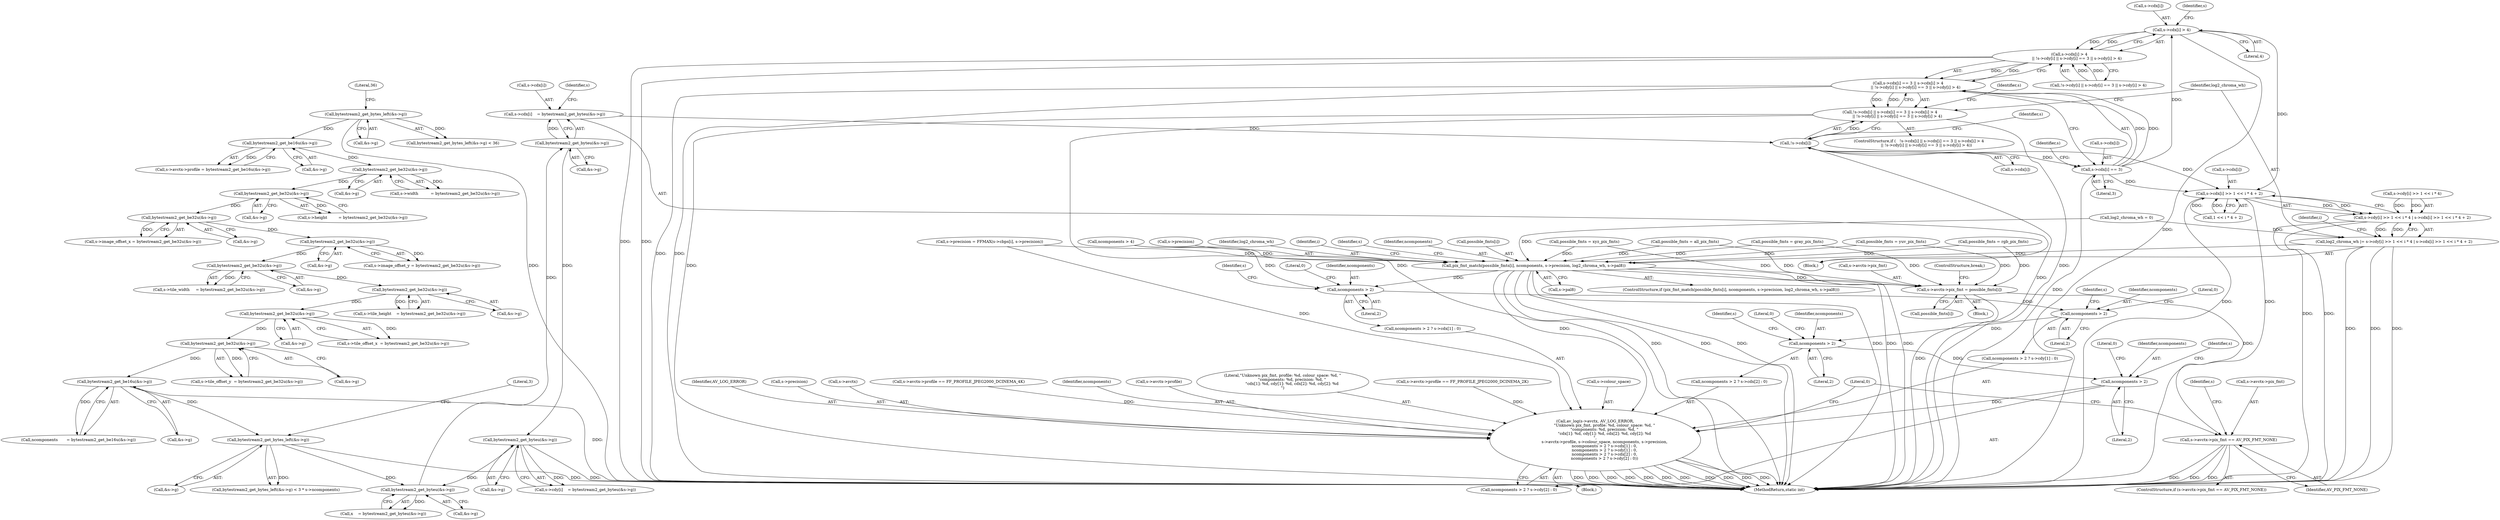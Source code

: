 digraph "0_FFmpeg_8bb11c3ca77b52e05a9ed1496a65f8a76e6e2d8f@array" {
"1000400" [label="(Call,s->cdx[i] > 4)"];
"1000392" [label="(Call,s->cdx[i] == 3)"];
"1000385" [label="(Call,!s->cdx[i])"];
"1000361" [label="(Call,s->cdx[i]    = bytestream2_get_byteu(&s->g))"];
"1000367" [label="(Call,bytestream2_get_byteu(&s->g))"];
"1000321" [label="(Call,bytestream2_get_byteu(&s->g))"];
"1000378" [label="(Call,bytestream2_get_byteu(&s->g))"];
"1000294" [label="(Call,bytestream2_get_bytes_left(&s->g))"];
"1000224" [label="(Call,bytestream2_get_be16u(&s->g))"];
"1000217" [label="(Call,bytestream2_get_be32u(&s->g))"];
"1000208" [label="(Call,bytestream2_get_be32u(&s->g))"];
"1000199" [label="(Call,bytestream2_get_be32u(&s->g))"];
"1000190" [label="(Call,bytestream2_get_be32u(&s->g))"];
"1000181" [label="(Call,bytestream2_get_be32u(&s->g))"];
"1000172" [label="(Call,bytestream2_get_be32u(&s->g))"];
"1000163" [label="(Call,bytestream2_get_be32u(&s->g))"];
"1000154" [label="(Call,bytestream2_get_be32u(&s->g))"];
"1000145" [label="(Call,bytestream2_get_be16u(&s->g))"];
"1000131" [label="(Call,bytestream2_get_bytes_left(&s->g))"];
"1000399" [label="(Call,s->cdx[i] > 4\n            || !s->cdy[i] || s->cdy[i] == 3 || s->cdy[i] > 4)"];
"1000391" [label="(Call,s->cdx[i] == 3 || s->cdx[i] > 4\n            || !s->cdy[i] || s->cdy[i] == 3 || s->cdy[i] > 4)"];
"1000384" [label="(Call,!s->cdx[i] || s->cdx[i] == 3 || s->cdx[i] > 4\n            || !s->cdy[i] || s->cdy[i] == 3 || s->cdy[i] > 4)"];
"1000452" [label="(Call,s->cdx[i] >> 1 << i * 4 + 2)"];
"1000440" [label="(Call,s->cdy[i] >> 1 << i * 4 | s->cdx[i] >> 1 << i * 4 + 2)"];
"1000438" [label="(Call,log2_chroma_wh |= s->cdy[i] >> 1 << i * 4 | s->cdx[i] >> 1 << i * 4 + 2)"];
"1000719" [label="(Call,pix_fmt_match(possible_fmts[i], ncomponents, s->precision, log2_chroma_wh, s->pal8))"];
"1000732" [label="(Call,s->avctx->pix_fmt = possible_fmts[i])"];
"1000743" [label="(Call,s->avctx->pix_fmt == AV_PIX_FMT_NONE)"];
"1000751" [label="(Call,av_log(s->avctx, AV_LOG_ERROR,\n               \"Unknown pix_fmt, profile: %d, colour_space: %d, \"\n               \"components: %d, precision: %d, \"\n               \"cdx[1]: %d, cdy[1]: %d, cdx[2]: %d, cdy[2]: %d\n\",\n               s->avctx->profile, s->colour_space, ncomponents, s->precision,\n               ncomponents > 2 ? s->cdx[1] : 0,\n               ncomponents > 2 ? s->cdy[1] : 0,\n               ncomponents > 2 ? s->cdx[2] : 0,\n               ncomponents > 2 ? s->cdy[2] : 0))"];
"1000770" [label="(Call,ncomponents > 2)"];
"1000780" [label="(Call,ncomponents > 2)"];
"1000790" [label="(Call,ncomponents > 2)"];
"1000800" [label="(Call,ncomponents > 2)"];
"1000182" [label="(Call,&s->g)"];
"1000385" [label="(Call,!s->cdx[i])"];
"1000741" [label="(ControlStructure,break;)"];
"1000362" [label="(Call,s->cdx[i])"];
"1000186" [label="(Call,s->tile_width     = bytestream2_get_be32u(&s->g))"];
"1000386" [label="(Call,s->cdx[i])"];
"1000213" [label="(Call,s->tile_offset_y  = bytestream2_get_be32u(&s->g))"];
"1000118" [label="(Call,log2_chroma_wh = 0)"];
"1000146" [label="(Call,&s->g)"];
"1000441" [label="(Call,s->cdy[i] >> 1 << i * 4)"];
"1000217" [label="(Call,bytestream2_get_be32u(&s->g))"];
"1000724" [label="(Call,s->precision)"];
"1000732" [label="(Call,s->avctx->pix_fmt = possible_fmts[i])"];
"1000753" [label="(Identifier,s)"];
"1000780" [label="(Call,ncomponents > 2)"];
"1000195" [label="(Call,s->tile_height    = bytestream2_get_be32u(&s->g))"];
"1000762" [label="(Call,s->colour_space)"];
"1000154" [label="(Call,bytestream2_get_be32u(&s->g))"];
"1000801" [label="(Identifier,ncomponents)"];
"1000132" [label="(Call,&s->g)"];
"1000145" [label="(Call,bytestream2_get_be16u(&s->g))"];
"1000800" [label="(Call,ncomponents > 2)"];
"1000209" [label="(Call,&s->g)"];
"1000395" [label="(Identifier,s)"];
"1000379" [label="(Call,&s->g)"];
"1000811" [label="(MethodReturn,static int)"];
"1000772" [label="(Literal,2)"];
"1000755" [label="(Identifier,AV_LOG_ERROR)"];
"1000791" [label="(Identifier,ncomponents)"];
"1000321" [label="(Call,bytestream2_get_byteu(&s->g))"];
"1000319" [label="(Call,x    = bytestream2_get_byteu(&s->g))"];
"1000766" [label="(Call,s->precision)"];
"1000401" [label="(Call,s->cdx[i])"];
"1000738" [label="(Call,possible_fmts[i])"];
"1000799" [label="(Call,ncomponents > 2 ? s->cdy[2] : 0)"];
"1000177" [label="(Call,s->image_offset_y = bytestream2_get_be32u(&s->g))"];
"1000367" [label="(Call,bytestream2_get_byteu(&s->g))"];
"1000700" [label="(Call,possible_fmts = all_pix_fmts)"];
"1000398" [label="(Literal,3)"];
"1000752" [label="(Call,s->avctx)"];
"1000458" [label="(Call,1 << i * 4 + 2)"];
"1000769" [label="(Call,ncomponents > 2 ? s->cdx[1] : 0)"];
"1000453" [label="(Call,s->cdx[i])"];
"1000719" [label="(Call,pix_fmt_match(possible_fmts[i], ncomponents, s->precision, log2_chroma_wh, s->pal8))"];
"1000432" [label="(Identifier,s)"];
"1000406" [label="(Literal,4)"];
"1000164" [label="(Call,&s->g)"];
"1000650" [label="(Call,s->avctx->profile == FF_PROFILE_JPEG2000_DCINEMA_4K)"];
"1000136" [label="(Literal,36)"];
"1000200" [label="(Call,&s->g)"];
"1000765" [label="(Identifier,ncomponents)"];
"1000452" [label="(Call,s->cdx[i] >> 1 << i * 4 + 2)"];
"1000375" [label="(Identifier,s)"];
"1000805" [label="(Identifier,s)"];
"1000168" [label="(Call,s->image_offset_x = bytestream2_get_be32u(&s->g))"];
"1000407" [label="(Call,!s->cdy[i] || s->cdy[i] == 3 || s->cdy[i] > 4)"];
"1000400" [label="(Call,s->cdx[i] > 4)"];
"1000383" [label="(ControlStructure,if (   !s->cdx[i] || s->cdx[i] == 3 || s->cdx[i] > 4\n            || !s->cdy[i] || s->cdy[i] == 3 || s->cdy[i] > 4))"];
"1000438" [label="(Call,log2_chroma_wh |= s->cdy[i] >> 1 << i * 4 | s->cdx[i] >> 1 << i * 4 + 2)"];
"1000682" [label="(Call,possible_fmts = gray_pix_fmts)"];
"1000361" [label="(Call,s->cdx[i]    = bytestream2_get_byteu(&s->g))"];
"1000778" [label="(Literal,0)"];
"1000731" [label="(Block,)"];
"1000728" [label="(Call,s->pal8)"];
"1000378" [label="(Call,bytestream2_get_byteu(&s->g))"];
"1000802" [label="(Literal,2)"];
"1000789" [label="(Call,ncomponents > 2 ? s->cdx[2] : 0)"];
"1000785" [label="(Identifier,s)"];
"1000658" [label="(Call,possible_fmts = xyz_pix_fmts)"];
"1000779" [label="(Call,ncomponents > 2 ? s->cdy[1] : 0)"];
"1000224" [label="(Call,bytestream2_get_be16u(&s->g))"];
"1000771" [label="(Identifier,ncomponents)"];
"1000749" [label="(Identifier,AV_PIX_FMT_NONE)"];
"1000294" [label="(Call,bytestream2_get_bytes_left(&s->g))"];
"1000130" [label="(Call,bytestream2_get_bytes_left(&s->g) < 36)"];
"1000810" [label="(Literal,0)"];
"1000372" [label="(Call,s->cdy[i]    = bytestream2_get_byteu(&s->g))"];
"1000222" [label="(Call,ncomponents       = bytestream2_get_be16u(&s->g))"];
"1000781" [label="(Identifier,ncomponents)"];
"1000155" [label="(Call,&s->g)"];
"1000204" [label="(Call,s->tile_offset_x  = bytestream2_get_be32u(&s->g))"];
"1000733" [label="(Call,s->avctx->pix_fmt)"];
"1000742" [label="(ControlStructure,if (s->avctx->pix_fmt == AV_PIX_FMT_NONE))"];
"1000190" [label="(Call,bytestream2_get_be32u(&s->g))"];
"1000337" [label="(Call,s->precision = FFMAX(s->cbps[i], s->precision))"];
"1000792" [label="(Literal,2)"];
"1000393" [label="(Call,s->cdx[i])"];
"1000744" [label="(Call,s->avctx->pix_fmt)"];
"1000795" [label="(Identifier,s)"];
"1000300" [label="(Literal,3)"];
"1000131" [label="(Call,bytestream2_get_bytes_left(&s->g))"];
"1000757" [label="(Call,s->avctx->profile)"];
"1000368" [label="(Call,&s->g)"];
"1000317" [label="(Block,)"];
"1000150" [label="(Call,s->width          = bytestream2_get_be32u(&s->g))"];
"1000208" [label="(Call,bytestream2_get_be32u(&s->g))"];
"1000403" [label="(Identifier,s)"];
"1000384" [label="(Call,!s->cdx[i] || s->cdx[i] == 3 || s->cdx[i] > 4\n            || !s->cdy[i] || s->cdy[i] == 3 || s->cdy[i] > 4)"];
"1000756" [label="(Literal,\"Unknown pix_fmt, profile: %d, colour_space: %d, \"\n               \"components: %d, precision: %d, \"\n               \"cdx[1]: %d, cdy[1]: %d, cdx[2]: %d, cdy[2]: %d\n\")"];
"1000392" [label="(Call,s->cdx[i] == 3)"];
"1000439" [label="(Identifier,log2_chroma_wh)"];
"1000139" [label="(Call,s->avctx->profile = bytestream2_get_be16u(&s->g))"];
"1000750" [label="(Block,)"];
"1000691" [label="(Call,possible_fmts = yuv_pix_fmts)"];
"1000316" [label="(Identifier,i)"];
"1000718" [label="(ControlStructure,if (pix_fmt_match(possible_fmts[i], ncomponents, s->precision, log2_chroma_wh, s->pal8)))"];
"1000246" [label="(Call,ncomponents > 4)"];
"1000798" [label="(Literal,0)"];
"1000411" [label="(Identifier,s)"];
"1000191" [label="(Call,&s->g)"];
"1000643" [label="(Call,s->avctx->profile == FF_PROFILE_JPEG2000_DCINEMA_2K)"];
"1000225" [label="(Call,&s->g)"];
"1000727" [label="(Identifier,log2_chroma_wh)"];
"1000775" [label="(Identifier,s)"];
"1000295" [label="(Call,&s->g)"];
"1000751" [label="(Call,av_log(s->avctx, AV_LOG_ERROR,\n               \"Unknown pix_fmt, profile: %d, colour_space: %d, \"\n               \"components: %d, precision: %d, \"\n               \"cdx[1]: %d, cdy[1]: %d, cdx[2]: %d, cdy[2]: %d\n\",\n               s->avctx->profile, s->colour_space, ncomponents, s->precision,\n               ncomponents > 2 ? s->cdx[1] : 0,\n               ncomponents > 2 ? s->cdy[1] : 0,\n               ncomponents > 2 ? s->cdx[2] : 0,\n               ncomponents > 2 ? s->cdy[2] : 0))"];
"1000716" [label="(Identifier,i)"];
"1000735" [label="(Identifier,s)"];
"1000743" [label="(Call,s->avctx->pix_fmt == AV_PIX_FMT_NONE)"];
"1000391" [label="(Call,s->cdx[i] == 3 || s->cdx[i] > 4\n            || !s->cdy[i] || s->cdy[i] == 3 || s->cdy[i] > 4)"];
"1000782" [label="(Literal,2)"];
"1000159" [label="(Call,s->height         = bytestream2_get_be32u(&s->g))"];
"1000293" [label="(Call,bytestream2_get_bytes_left(&s->g) < 3 * s->ncomponents)"];
"1000322" [label="(Call,&s->g)"];
"1000163" [label="(Call,bytestream2_get_be32u(&s->g))"];
"1000790" [label="(Call,ncomponents > 2)"];
"1000723" [label="(Identifier,ncomponents)"];
"1000808" [label="(Literal,0)"];
"1000399" [label="(Call,s->cdx[i] > 4\n            || !s->cdy[i] || s->cdy[i] == 3 || s->cdy[i] > 4)"];
"1000788" [label="(Literal,0)"];
"1000440" [label="(Call,s->cdy[i] >> 1 << i * 4 | s->cdx[i] >> 1 << i * 4 + 2)"];
"1000218" [label="(Call,&s->g)"];
"1000173" [label="(Call,&s->g)"];
"1000673" [label="(Call,possible_fmts = rgb_pix_fmts)"];
"1000172" [label="(Call,bytestream2_get_be32u(&s->g))"];
"1000199" [label="(Call,bytestream2_get_be32u(&s->g))"];
"1000770" [label="(Call,ncomponents > 2)"];
"1000181" [label="(Call,bytestream2_get_be32u(&s->g))"];
"1000720" [label="(Call,possible_fmts[i])"];
"1000400" -> "1000399"  [label="AST: "];
"1000400" -> "1000406"  [label="CFG: "];
"1000401" -> "1000400"  [label="AST: "];
"1000406" -> "1000400"  [label="AST: "];
"1000411" -> "1000400"  [label="CFG: "];
"1000399" -> "1000400"  [label="CFG: "];
"1000400" -> "1000811"  [label="DDG: "];
"1000400" -> "1000399"  [label="DDG: "];
"1000400" -> "1000399"  [label="DDG: "];
"1000392" -> "1000400"  [label="DDG: "];
"1000400" -> "1000452"  [label="DDG: "];
"1000392" -> "1000391"  [label="AST: "];
"1000392" -> "1000398"  [label="CFG: "];
"1000393" -> "1000392"  [label="AST: "];
"1000398" -> "1000392"  [label="AST: "];
"1000403" -> "1000392"  [label="CFG: "];
"1000391" -> "1000392"  [label="CFG: "];
"1000392" -> "1000811"  [label="DDG: "];
"1000392" -> "1000391"  [label="DDG: "];
"1000392" -> "1000391"  [label="DDG: "];
"1000385" -> "1000392"  [label="DDG: "];
"1000392" -> "1000452"  [label="DDG: "];
"1000385" -> "1000384"  [label="AST: "];
"1000385" -> "1000386"  [label="CFG: "];
"1000386" -> "1000385"  [label="AST: "];
"1000395" -> "1000385"  [label="CFG: "];
"1000384" -> "1000385"  [label="CFG: "];
"1000385" -> "1000811"  [label="DDG: "];
"1000385" -> "1000384"  [label="DDG: "];
"1000361" -> "1000385"  [label="DDG: "];
"1000385" -> "1000452"  [label="DDG: "];
"1000361" -> "1000317"  [label="AST: "];
"1000361" -> "1000367"  [label="CFG: "];
"1000362" -> "1000361"  [label="AST: "];
"1000367" -> "1000361"  [label="AST: "];
"1000375" -> "1000361"  [label="CFG: "];
"1000367" -> "1000361"  [label="DDG: "];
"1000367" -> "1000368"  [label="CFG: "];
"1000368" -> "1000367"  [label="AST: "];
"1000321" -> "1000367"  [label="DDG: "];
"1000367" -> "1000378"  [label="DDG: "];
"1000321" -> "1000319"  [label="AST: "];
"1000321" -> "1000322"  [label="CFG: "];
"1000322" -> "1000321"  [label="AST: "];
"1000319" -> "1000321"  [label="CFG: "];
"1000321" -> "1000319"  [label="DDG: "];
"1000378" -> "1000321"  [label="DDG: "];
"1000294" -> "1000321"  [label="DDG: "];
"1000378" -> "1000372"  [label="AST: "];
"1000378" -> "1000379"  [label="CFG: "];
"1000379" -> "1000378"  [label="AST: "];
"1000372" -> "1000378"  [label="CFG: "];
"1000378" -> "1000811"  [label="DDG: "];
"1000378" -> "1000372"  [label="DDG: "];
"1000294" -> "1000293"  [label="AST: "];
"1000294" -> "1000295"  [label="CFG: "];
"1000295" -> "1000294"  [label="AST: "];
"1000300" -> "1000294"  [label="CFG: "];
"1000294" -> "1000811"  [label="DDG: "];
"1000294" -> "1000293"  [label="DDG: "];
"1000224" -> "1000294"  [label="DDG: "];
"1000224" -> "1000222"  [label="AST: "];
"1000224" -> "1000225"  [label="CFG: "];
"1000225" -> "1000224"  [label="AST: "];
"1000222" -> "1000224"  [label="CFG: "];
"1000224" -> "1000811"  [label="DDG: "];
"1000224" -> "1000222"  [label="DDG: "];
"1000217" -> "1000224"  [label="DDG: "];
"1000217" -> "1000213"  [label="AST: "];
"1000217" -> "1000218"  [label="CFG: "];
"1000218" -> "1000217"  [label="AST: "];
"1000213" -> "1000217"  [label="CFG: "];
"1000217" -> "1000213"  [label="DDG: "];
"1000208" -> "1000217"  [label="DDG: "];
"1000208" -> "1000204"  [label="AST: "];
"1000208" -> "1000209"  [label="CFG: "];
"1000209" -> "1000208"  [label="AST: "];
"1000204" -> "1000208"  [label="CFG: "];
"1000208" -> "1000204"  [label="DDG: "];
"1000199" -> "1000208"  [label="DDG: "];
"1000199" -> "1000195"  [label="AST: "];
"1000199" -> "1000200"  [label="CFG: "];
"1000200" -> "1000199"  [label="AST: "];
"1000195" -> "1000199"  [label="CFG: "];
"1000199" -> "1000195"  [label="DDG: "];
"1000190" -> "1000199"  [label="DDG: "];
"1000190" -> "1000186"  [label="AST: "];
"1000190" -> "1000191"  [label="CFG: "];
"1000191" -> "1000190"  [label="AST: "];
"1000186" -> "1000190"  [label="CFG: "];
"1000190" -> "1000186"  [label="DDG: "];
"1000181" -> "1000190"  [label="DDG: "];
"1000181" -> "1000177"  [label="AST: "];
"1000181" -> "1000182"  [label="CFG: "];
"1000182" -> "1000181"  [label="AST: "];
"1000177" -> "1000181"  [label="CFG: "];
"1000181" -> "1000177"  [label="DDG: "];
"1000172" -> "1000181"  [label="DDG: "];
"1000172" -> "1000168"  [label="AST: "];
"1000172" -> "1000173"  [label="CFG: "];
"1000173" -> "1000172"  [label="AST: "];
"1000168" -> "1000172"  [label="CFG: "];
"1000172" -> "1000168"  [label="DDG: "];
"1000163" -> "1000172"  [label="DDG: "];
"1000163" -> "1000159"  [label="AST: "];
"1000163" -> "1000164"  [label="CFG: "];
"1000164" -> "1000163"  [label="AST: "];
"1000159" -> "1000163"  [label="CFG: "];
"1000163" -> "1000159"  [label="DDG: "];
"1000154" -> "1000163"  [label="DDG: "];
"1000154" -> "1000150"  [label="AST: "];
"1000154" -> "1000155"  [label="CFG: "];
"1000155" -> "1000154"  [label="AST: "];
"1000150" -> "1000154"  [label="CFG: "];
"1000154" -> "1000150"  [label="DDG: "];
"1000145" -> "1000154"  [label="DDG: "];
"1000145" -> "1000139"  [label="AST: "];
"1000145" -> "1000146"  [label="CFG: "];
"1000146" -> "1000145"  [label="AST: "];
"1000139" -> "1000145"  [label="CFG: "];
"1000145" -> "1000139"  [label="DDG: "];
"1000131" -> "1000145"  [label="DDG: "];
"1000131" -> "1000130"  [label="AST: "];
"1000131" -> "1000132"  [label="CFG: "];
"1000132" -> "1000131"  [label="AST: "];
"1000136" -> "1000131"  [label="CFG: "];
"1000131" -> "1000811"  [label="DDG: "];
"1000131" -> "1000130"  [label="DDG: "];
"1000399" -> "1000391"  [label="AST: "];
"1000399" -> "1000407"  [label="CFG: "];
"1000407" -> "1000399"  [label="AST: "];
"1000391" -> "1000399"  [label="CFG: "];
"1000399" -> "1000811"  [label="DDG: "];
"1000399" -> "1000811"  [label="DDG: "];
"1000399" -> "1000391"  [label="DDG: "];
"1000399" -> "1000391"  [label="DDG: "];
"1000407" -> "1000399"  [label="DDG: "];
"1000407" -> "1000399"  [label="DDG: "];
"1000391" -> "1000384"  [label="AST: "];
"1000384" -> "1000391"  [label="CFG: "];
"1000391" -> "1000811"  [label="DDG: "];
"1000391" -> "1000811"  [label="DDG: "];
"1000391" -> "1000384"  [label="DDG: "];
"1000391" -> "1000384"  [label="DDG: "];
"1000384" -> "1000383"  [label="AST: "];
"1000432" -> "1000384"  [label="CFG: "];
"1000439" -> "1000384"  [label="CFG: "];
"1000384" -> "1000811"  [label="DDG: "];
"1000384" -> "1000811"  [label="DDG: "];
"1000384" -> "1000811"  [label="DDG: "];
"1000452" -> "1000440"  [label="AST: "];
"1000452" -> "1000458"  [label="CFG: "];
"1000453" -> "1000452"  [label="AST: "];
"1000458" -> "1000452"  [label="AST: "];
"1000440" -> "1000452"  [label="CFG: "];
"1000452" -> "1000811"  [label="DDG: "];
"1000452" -> "1000811"  [label="DDG: "];
"1000452" -> "1000440"  [label="DDG: "];
"1000452" -> "1000440"  [label="DDG: "];
"1000458" -> "1000452"  [label="DDG: "];
"1000458" -> "1000452"  [label="DDG: "];
"1000440" -> "1000438"  [label="AST: "];
"1000441" -> "1000440"  [label="AST: "];
"1000438" -> "1000440"  [label="CFG: "];
"1000440" -> "1000811"  [label="DDG: "];
"1000440" -> "1000811"  [label="DDG: "];
"1000440" -> "1000438"  [label="DDG: "];
"1000440" -> "1000438"  [label="DDG: "];
"1000441" -> "1000440"  [label="DDG: "];
"1000441" -> "1000440"  [label="DDG: "];
"1000438" -> "1000317"  [label="AST: "];
"1000439" -> "1000438"  [label="AST: "];
"1000316" -> "1000438"  [label="CFG: "];
"1000438" -> "1000811"  [label="DDG: "];
"1000438" -> "1000811"  [label="DDG: "];
"1000438" -> "1000811"  [label="DDG: "];
"1000118" -> "1000438"  [label="DDG: "];
"1000438" -> "1000719"  [label="DDG: "];
"1000719" -> "1000718"  [label="AST: "];
"1000719" -> "1000728"  [label="CFG: "];
"1000720" -> "1000719"  [label="AST: "];
"1000723" -> "1000719"  [label="AST: "];
"1000724" -> "1000719"  [label="AST: "];
"1000727" -> "1000719"  [label="AST: "];
"1000728" -> "1000719"  [label="AST: "];
"1000735" -> "1000719"  [label="CFG: "];
"1000716" -> "1000719"  [label="CFG: "];
"1000719" -> "1000811"  [label="DDG: "];
"1000719" -> "1000811"  [label="DDG: "];
"1000719" -> "1000811"  [label="DDG: "];
"1000719" -> "1000811"  [label="DDG: "];
"1000719" -> "1000811"  [label="DDG: "];
"1000719" -> "1000811"  [label="DDG: "];
"1000682" -> "1000719"  [label="DDG: "];
"1000700" -> "1000719"  [label="DDG: "];
"1000673" -> "1000719"  [label="DDG: "];
"1000658" -> "1000719"  [label="DDG: "];
"1000691" -> "1000719"  [label="DDG: "];
"1000246" -> "1000719"  [label="DDG: "];
"1000337" -> "1000719"  [label="DDG: "];
"1000118" -> "1000719"  [label="DDG: "];
"1000719" -> "1000732"  [label="DDG: "];
"1000719" -> "1000751"  [label="DDG: "];
"1000719" -> "1000770"  [label="DDG: "];
"1000732" -> "1000731"  [label="AST: "];
"1000732" -> "1000738"  [label="CFG: "];
"1000733" -> "1000732"  [label="AST: "];
"1000738" -> "1000732"  [label="AST: "];
"1000741" -> "1000732"  [label="CFG: "];
"1000732" -> "1000811"  [label="DDG: "];
"1000682" -> "1000732"  [label="DDG: "];
"1000700" -> "1000732"  [label="DDG: "];
"1000673" -> "1000732"  [label="DDG: "];
"1000658" -> "1000732"  [label="DDG: "];
"1000691" -> "1000732"  [label="DDG: "];
"1000732" -> "1000743"  [label="DDG: "];
"1000743" -> "1000742"  [label="AST: "];
"1000743" -> "1000749"  [label="CFG: "];
"1000744" -> "1000743"  [label="AST: "];
"1000749" -> "1000743"  [label="AST: "];
"1000753" -> "1000743"  [label="CFG: "];
"1000810" -> "1000743"  [label="CFG: "];
"1000743" -> "1000811"  [label="DDG: "];
"1000743" -> "1000811"  [label="DDG: "];
"1000743" -> "1000811"  [label="DDG: "];
"1000751" -> "1000750"  [label="AST: "];
"1000751" -> "1000799"  [label="CFG: "];
"1000752" -> "1000751"  [label="AST: "];
"1000755" -> "1000751"  [label="AST: "];
"1000756" -> "1000751"  [label="AST: "];
"1000757" -> "1000751"  [label="AST: "];
"1000762" -> "1000751"  [label="AST: "];
"1000765" -> "1000751"  [label="AST: "];
"1000766" -> "1000751"  [label="AST: "];
"1000769" -> "1000751"  [label="AST: "];
"1000779" -> "1000751"  [label="AST: "];
"1000789" -> "1000751"  [label="AST: "];
"1000799" -> "1000751"  [label="AST: "];
"1000810" -> "1000751"  [label="CFG: "];
"1000751" -> "1000811"  [label="DDG: "];
"1000751" -> "1000811"  [label="DDG: "];
"1000751" -> "1000811"  [label="DDG: "];
"1000751" -> "1000811"  [label="DDG: "];
"1000751" -> "1000811"  [label="DDG: "];
"1000751" -> "1000811"  [label="DDG: "];
"1000751" -> "1000811"  [label="DDG: "];
"1000751" -> "1000811"  [label="DDG: "];
"1000751" -> "1000811"  [label="DDG: "];
"1000751" -> "1000811"  [label="DDG: "];
"1000751" -> "1000811"  [label="DDG: "];
"1000650" -> "1000751"  [label="DDG: "];
"1000643" -> "1000751"  [label="DDG: "];
"1000800" -> "1000751"  [label="DDG: "];
"1000337" -> "1000751"  [label="DDG: "];
"1000770" -> "1000769"  [label="AST: "];
"1000770" -> "1000772"  [label="CFG: "];
"1000771" -> "1000770"  [label="AST: "];
"1000772" -> "1000770"  [label="AST: "];
"1000775" -> "1000770"  [label="CFG: "];
"1000778" -> "1000770"  [label="CFG: "];
"1000246" -> "1000770"  [label="DDG: "];
"1000770" -> "1000780"  [label="DDG: "];
"1000780" -> "1000779"  [label="AST: "];
"1000780" -> "1000782"  [label="CFG: "];
"1000781" -> "1000780"  [label="AST: "];
"1000782" -> "1000780"  [label="AST: "];
"1000785" -> "1000780"  [label="CFG: "];
"1000788" -> "1000780"  [label="CFG: "];
"1000780" -> "1000790"  [label="DDG: "];
"1000790" -> "1000789"  [label="AST: "];
"1000790" -> "1000792"  [label="CFG: "];
"1000791" -> "1000790"  [label="AST: "];
"1000792" -> "1000790"  [label="AST: "];
"1000795" -> "1000790"  [label="CFG: "];
"1000798" -> "1000790"  [label="CFG: "];
"1000790" -> "1000800"  [label="DDG: "];
"1000800" -> "1000799"  [label="AST: "];
"1000800" -> "1000802"  [label="CFG: "];
"1000801" -> "1000800"  [label="AST: "];
"1000802" -> "1000800"  [label="AST: "];
"1000805" -> "1000800"  [label="CFG: "];
"1000808" -> "1000800"  [label="CFG: "];
}
